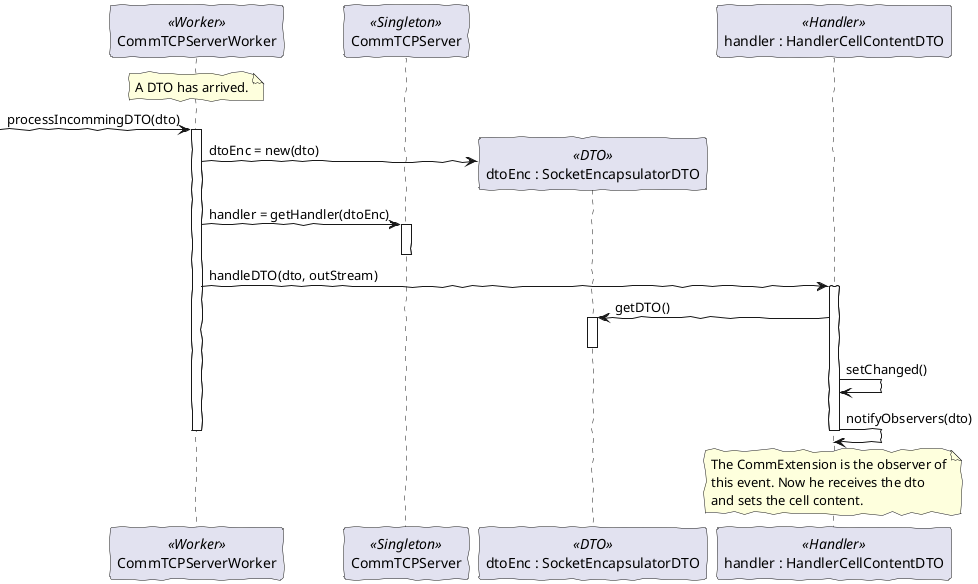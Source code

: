 @startuml share_cell_content_sd.png

'http://plantuml.com/skinparam.html'
skinparam handwritten true
skinparam defaultFontName FG Virgil
skinparam shadowing false


participant "CommTCPServerWorker" as worker << Worker >>
participant "CommTCPServer" as srv << Singleton >>
participant "dtoEnc : SocketEncapsulatorDTO" as dtoEnc << DTO >>
participant "handler : HandlerCellContentDTO" as handler << Handler >>


note over worker
    A DTO has arrived.
end note

-> worker : processIncommingDTO(dto)
activate worker

create dtoEnc
worker -> dtoEnc : dtoEnc = new(dto)
worker -> srv : handler = getHandler(dtoEnc)
activate srv
deactivate srv

worker -> handler : handleDTO(dto, outStream)
activate handler

handler -> dtoEnc : getDTO()
activate dtoEnc

deactivate dtoEnc
handler -> handler : setChanged()
handler -> handler : notifyObservers(dto)

note over handler
    The CommExtension is the observer of
    this event. Now he receives the dto
    and sets the cell content.
end note

deactivate handler
deactivate worker

@enduml
